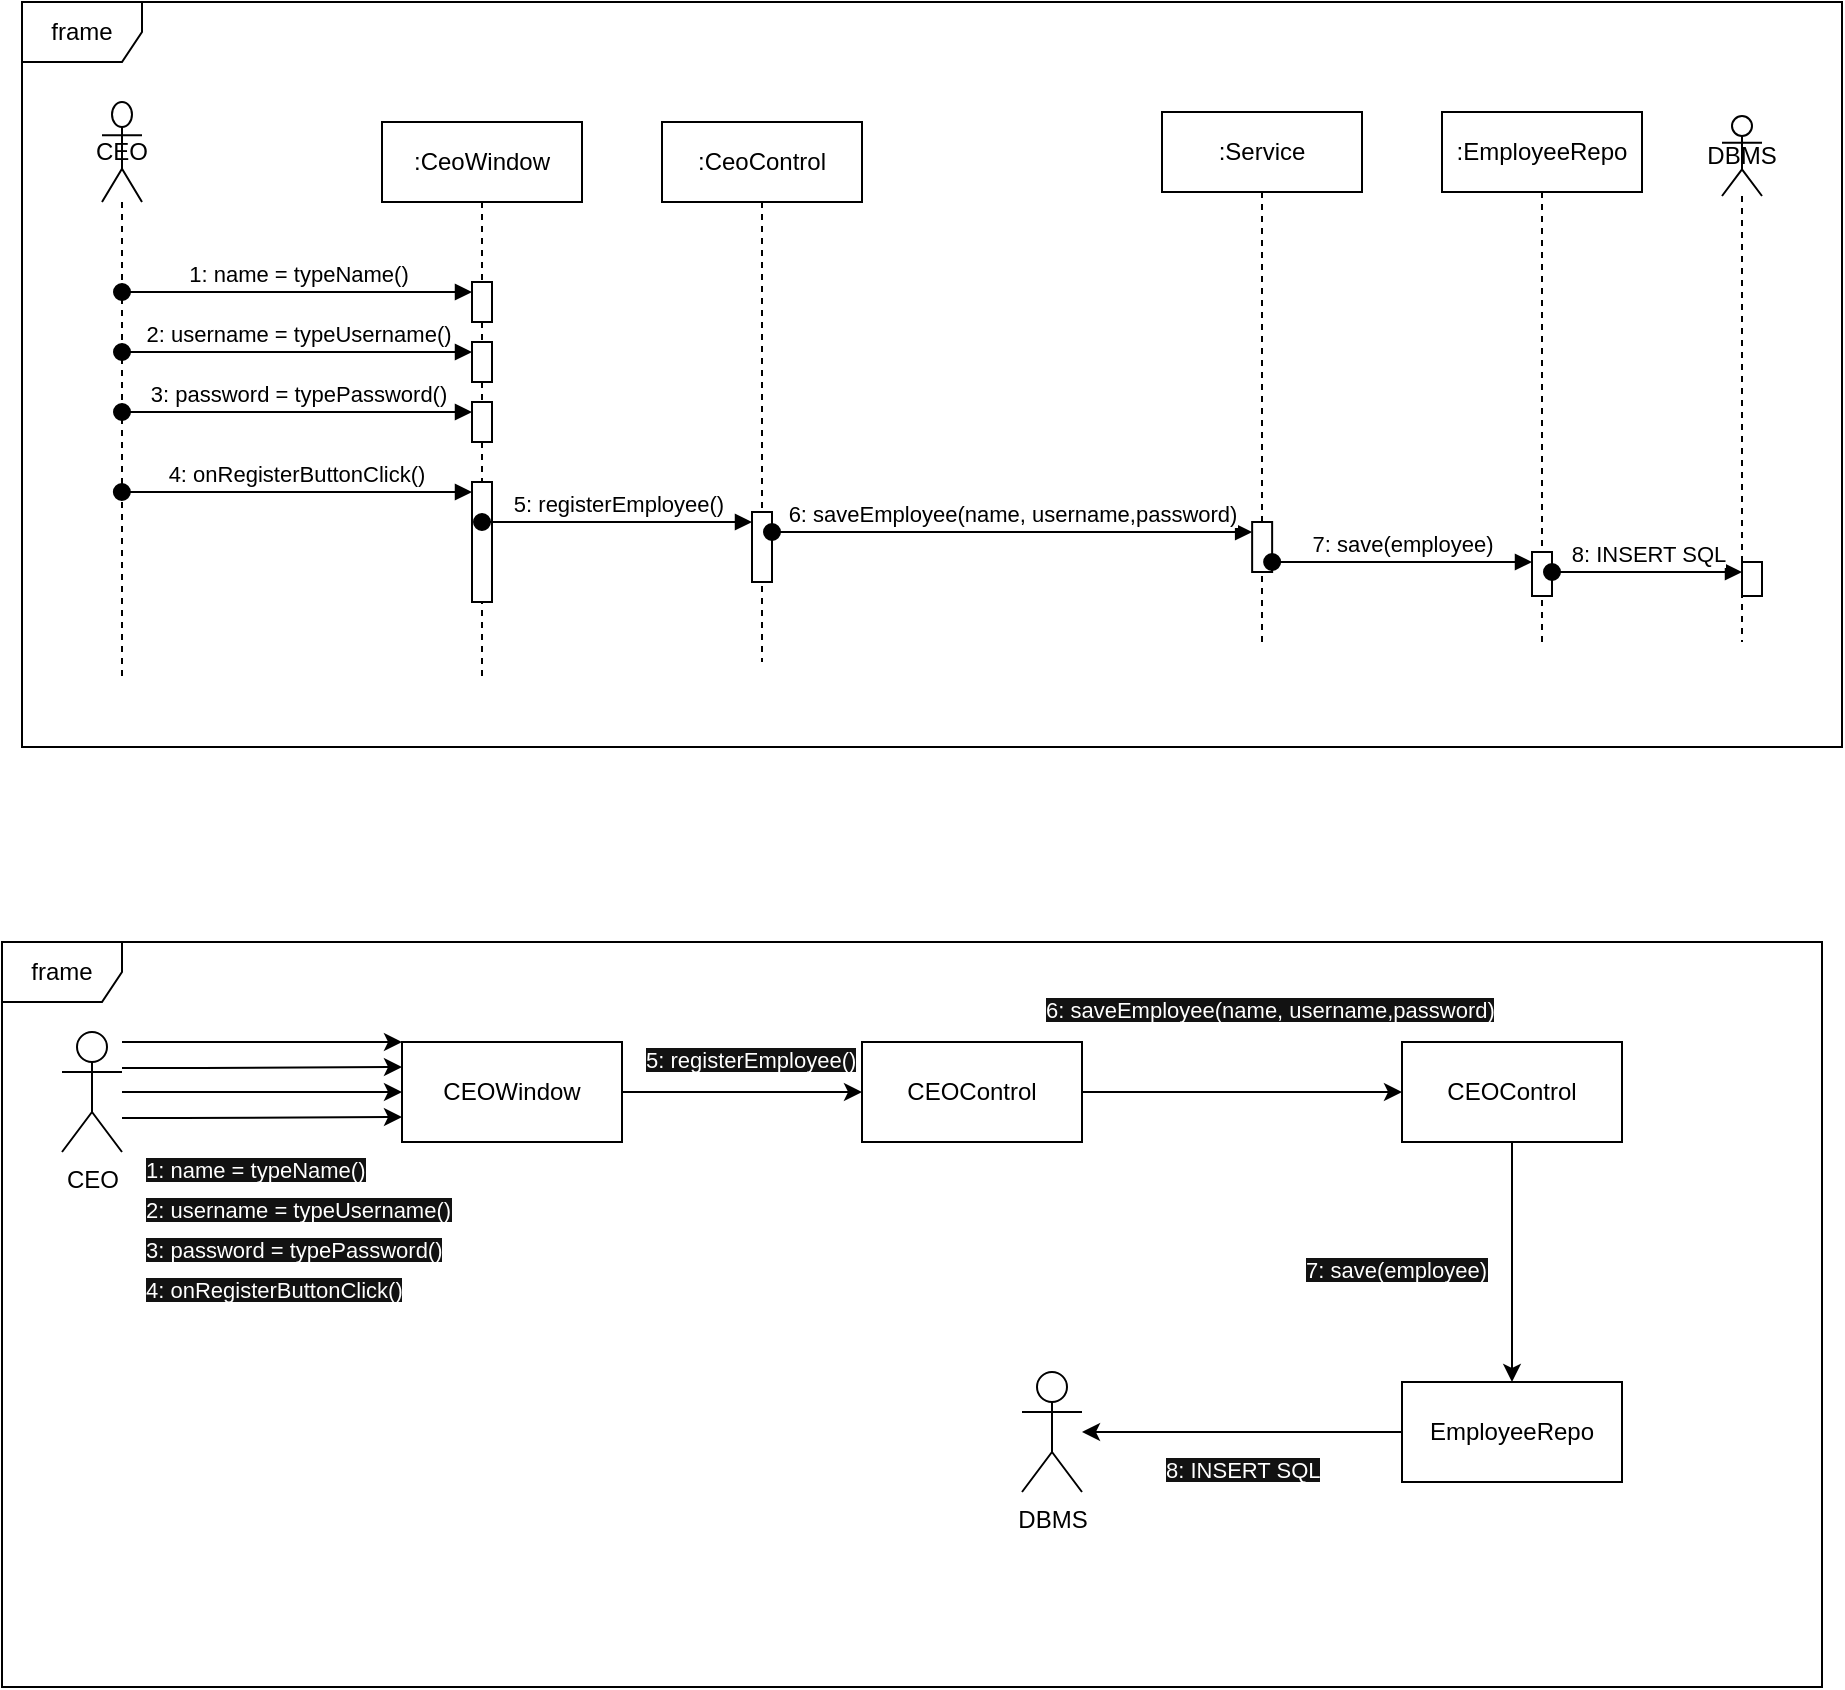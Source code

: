 <mxfile version="27.0.5">
  <diagram name="Page-1" id="2YBvvXClWsGukQMizWep">
    <mxGraphModel dx="1338" dy="861" grid="1" gridSize="10" guides="1" tooltips="1" connect="1" arrows="1" fold="1" page="1" pageScale="1" pageWidth="850" pageHeight="1100" math="0" shadow="0">
      <root>
        <mxCell id="0" />
        <mxCell id="1" parent="0" />
        <mxCell id="phvnPfN1lv3uOy2Ebowl-1" value="frame" style="shape=umlFrame;whiteSpace=wrap;html=1;pointerEvents=0;" parent="1" vertex="1">
          <mxGeometry x="80" y="60" width="910" height="372.5" as="geometry" />
        </mxCell>
        <mxCell id="phvnPfN1lv3uOy2Ebowl-3" value="CEO" style="shape=umlLifeline;perimeter=lifelinePerimeter;whiteSpace=wrap;html=1;container=1;dropTarget=0;collapsible=0;recursiveResize=0;outlineConnect=0;portConstraint=eastwest;newEdgeStyle={&quot;curved&quot;:0,&quot;rounded&quot;:0};participant=umlActor;size=50;" parent="1" vertex="1">
          <mxGeometry x="120" y="110" width="20" height="290" as="geometry" />
        </mxCell>
        <mxCell id="phvnPfN1lv3uOy2Ebowl-4" value=":CeoWindow" style="shape=umlLifeline;perimeter=lifelinePerimeter;whiteSpace=wrap;html=1;container=1;dropTarget=0;collapsible=0;recursiveResize=0;outlineConnect=0;portConstraint=eastwest;newEdgeStyle={&quot;curved&quot;:0,&quot;rounded&quot;:0};" parent="1" vertex="1">
          <mxGeometry x="260" y="120" width="100" height="280" as="geometry" />
        </mxCell>
        <mxCell id="phvnPfN1lv3uOy2Ebowl-18" value="" style="html=1;points=[[0,0,0,0,5],[0,1,0,0,-5],[1,0,0,0,5],[1,1,0,0,-5]];perimeter=orthogonalPerimeter;outlineConnect=0;targetShapes=umlLifeline;portConstraint=eastwest;newEdgeStyle={&quot;curved&quot;:0,&quot;rounded&quot;:0};" parent="phvnPfN1lv3uOy2Ebowl-4" vertex="1">
          <mxGeometry x="45" y="80" width="10" height="20" as="geometry" />
        </mxCell>
        <mxCell id="phvnPfN1lv3uOy2Ebowl-20" value="" style="html=1;points=[[0,0,0,0,5],[0,1,0,0,-5],[1,0,0,0,5],[1,1,0,0,-5]];perimeter=orthogonalPerimeter;outlineConnect=0;targetShapes=umlLifeline;portConstraint=eastwest;newEdgeStyle={&quot;curved&quot;:0,&quot;rounded&quot;:0};" parent="phvnPfN1lv3uOy2Ebowl-4" vertex="1">
          <mxGeometry x="45" y="110" width="10" height="20" as="geometry" />
        </mxCell>
        <mxCell id="phvnPfN1lv3uOy2Ebowl-24" value="" style="html=1;points=[[0,0,0,0,5],[0,1,0,0,-5],[1,0,0,0,5],[1,1,0,0,-5]];perimeter=orthogonalPerimeter;outlineConnect=0;targetShapes=umlLifeline;portConstraint=eastwest;newEdgeStyle={&quot;curved&quot;:0,&quot;rounded&quot;:0};" parent="phvnPfN1lv3uOy2Ebowl-4" vertex="1">
          <mxGeometry x="45" y="140" width="10" height="20" as="geometry" />
        </mxCell>
        <mxCell id="phvnPfN1lv3uOy2Ebowl-26" value="" style="html=1;points=[[0,0,0,0,5],[0,1,0,0,-5],[1,0,0,0,5],[1,1,0,0,-5]];perimeter=orthogonalPerimeter;outlineConnect=0;targetShapes=umlLifeline;portConstraint=eastwest;newEdgeStyle={&quot;curved&quot;:0,&quot;rounded&quot;:0};" parent="phvnPfN1lv3uOy2Ebowl-4" vertex="1">
          <mxGeometry x="45" y="180" width="10" height="60" as="geometry" />
        </mxCell>
        <mxCell id="phvnPfN1lv3uOy2Ebowl-5" value=":CeoControl" style="shape=umlLifeline;perimeter=lifelinePerimeter;whiteSpace=wrap;html=1;container=1;dropTarget=0;collapsible=0;recursiveResize=0;outlineConnect=0;portConstraint=eastwest;newEdgeStyle={&quot;curved&quot;:0,&quot;rounded&quot;:0};" parent="1" vertex="1">
          <mxGeometry x="400" y="120" width="100" height="270" as="geometry" />
        </mxCell>
        <mxCell id="phvnPfN1lv3uOy2Ebowl-28" value="" style="html=1;points=[[0,0,0,0,5],[0,1,0,0,-5],[1,0,0,0,5],[1,1,0,0,-5]];perimeter=orthogonalPerimeter;outlineConnect=0;targetShapes=umlLifeline;portConstraint=eastwest;newEdgeStyle={&quot;curved&quot;:0,&quot;rounded&quot;:0};" parent="phvnPfN1lv3uOy2Ebowl-5" vertex="1">
          <mxGeometry x="45" y="195" width="10" height="35" as="geometry" />
        </mxCell>
        <mxCell id="phvnPfN1lv3uOy2Ebowl-6" value=":Service" style="shape=umlLifeline;perimeter=lifelinePerimeter;whiteSpace=wrap;html=1;container=1;dropTarget=0;collapsible=0;recursiveResize=0;outlineConnect=0;portConstraint=eastwest;newEdgeStyle={&quot;curved&quot;:0,&quot;rounded&quot;:0};" parent="1" vertex="1">
          <mxGeometry x="650" y="115" width="100" height="265" as="geometry" />
        </mxCell>
        <mxCell id="phvnPfN1lv3uOy2Ebowl-30" value="" style="html=1;points=[[0,0,0,0,5],[0,1,0,0,-5],[1,0,0,0,5],[1,1,0,0,-5]];perimeter=orthogonalPerimeter;outlineConnect=0;targetShapes=umlLifeline;portConstraint=eastwest;newEdgeStyle={&quot;curved&quot;:0,&quot;rounded&quot;:0};" parent="phvnPfN1lv3uOy2Ebowl-6" vertex="1">
          <mxGeometry x="45.07" y="205" width="10" height="25" as="geometry" />
        </mxCell>
        <mxCell id="phvnPfN1lv3uOy2Ebowl-19" value="1: name = typeName()" style="html=1;verticalAlign=bottom;startArrow=oval;endArrow=block;startSize=8;curved=0;rounded=0;entryX=0;entryY=0;entryDx=0;entryDy=5;" parent="1" source="phvnPfN1lv3uOy2Ebowl-3" target="phvnPfN1lv3uOy2Ebowl-18" edge="1">
          <mxGeometry relative="1" as="geometry">
            <mxPoint x="215" y="205" as="sourcePoint" />
          </mxGeometry>
        </mxCell>
        <mxCell id="phvnPfN1lv3uOy2Ebowl-21" value="2: username = typeUsername()" style="html=1;verticalAlign=bottom;startArrow=oval;endArrow=block;startSize=8;curved=0;rounded=0;entryX=0;entryY=0;entryDx=0;entryDy=5;" parent="1" source="phvnPfN1lv3uOy2Ebowl-3" target="phvnPfN1lv3uOy2Ebowl-20" edge="1">
          <mxGeometry relative="1" as="geometry">
            <mxPoint x="149.929" y="235" as="sourcePoint" />
          </mxGeometry>
        </mxCell>
        <mxCell id="phvnPfN1lv3uOy2Ebowl-25" value="3: password = typePassword()" style="html=1;verticalAlign=bottom;startArrow=oval;endArrow=block;startSize=8;curved=0;rounded=0;entryX=0;entryY=0;entryDx=0;entryDy=5;" parent="1" source="phvnPfN1lv3uOy2Ebowl-3" target="phvnPfN1lv3uOy2Ebowl-24" edge="1">
          <mxGeometry relative="1" as="geometry">
            <mxPoint x="235" y="275" as="sourcePoint" />
          </mxGeometry>
        </mxCell>
        <mxCell id="phvnPfN1lv3uOy2Ebowl-27" value="4: onRegisterButtonClick()" style="html=1;verticalAlign=bottom;startArrow=oval;endArrow=block;startSize=8;curved=0;rounded=0;entryX=0;entryY=0;entryDx=0;entryDy=5;" parent="1" target="phvnPfN1lv3uOy2Ebowl-26" edge="1">
          <mxGeometry relative="1" as="geometry">
            <mxPoint x="129.929" y="305" as="sourcePoint" />
          </mxGeometry>
        </mxCell>
        <mxCell id="phvnPfN1lv3uOy2Ebowl-29" value="5: registerEmployee()" style="html=1;verticalAlign=bottom;startArrow=oval;endArrow=block;startSize=8;curved=0;rounded=0;entryX=0;entryY=0;entryDx=0;entryDy=5;" parent="1" source="phvnPfN1lv3uOy2Ebowl-4" target="phvnPfN1lv3uOy2Ebowl-28" edge="1">
          <mxGeometry relative="1" as="geometry">
            <mxPoint x="375" y="320" as="sourcePoint" />
          </mxGeometry>
        </mxCell>
        <mxCell id="phvnPfN1lv3uOy2Ebowl-31" value="6: saveEmployee(name, username,password)" style="html=1;verticalAlign=bottom;startArrow=oval;endArrow=block;startSize=8;curved=0;rounded=0;entryX=0;entryY=0;entryDx=0;entryDy=5;" parent="1" source="phvnPfN1lv3uOy2Ebowl-28" target="phvnPfN1lv3uOy2Ebowl-30" edge="1">
          <mxGeometry relative="1" as="geometry">
            <mxPoint x="449.999" y="330" as="sourcePoint" />
          </mxGeometry>
        </mxCell>
        <mxCell id="UtO_LqcCBoEkJ292XgPF-1" value=":EmployeeRepo" style="shape=umlLifeline;perimeter=lifelinePerimeter;whiteSpace=wrap;html=1;container=1;dropTarget=0;collapsible=0;recursiveResize=0;outlineConnect=0;portConstraint=eastwest;newEdgeStyle={&quot;curved&quot;:0,&quot;rounded&quot;:0};" parent="1" vertex="1">
          <mxGeometry x="790" y="115" width="100" height="265" as="geometry" />
        </mxCell>
        <mxCell id="UtO_LqcCBoEkJ292XgPF-3" value="" style="html=1;points=[[0,0,0,0,5],[0,1,0,0,-5],[1,0,0,0,5],[1,1,0,0,-5]];perimeter=orthogonalPerimeter;outlineConnect=0;targetShapes=umlLifeline;portConstraint=eastwest;newEdgeStyle={&quot;curved&quot;:0,&quot;rounded&quot;:0};" parent="UtO_LqcCBoEkJ292XgPF-1" vertex="1">
          <mxGeometry x="45" y="220" width="10" height="22" as="geometry" />
        </mxCell>
        <mxCell id="UtO_LqcCBoEkJ292XgPF-4" value="7: save(employee)" style="html=1;verticalAlign=bottom;startArrow=oval;endArrow=block;startSize=8;curved=0;rounded=0;entryX=0;entryY=0;entryDx=0;entryDy=5;" parent="1" source="phvnPfN1lv3uOy2Ebowl-30" target="UtO_LqcCBoEkJ292XgPF-3" edge="1">
          <mxGeometry relative="1" as="geometry">
            <mxPoint x="915" y="133" as="sourcePoint" />
          </mxGeometry>
        </mxCell>
        <mxCell id="UtO_LqcCBoEkJ292XgPF-6" value="DBMS" style="shape=umlLifeline;perimeter=lifelinePerimeter;whiteSpace=wrap;html=1;container=1;dropTarget=0;collapsible=0;recursiveResize=0;outlineConnect=0;portConstraint=eastwest;newEdgeStyle={&quot;curved&quot;:0,&quot;rounded&quot;:0};participant=umlActor;" parent="1" vertex="1">
          <mxGeometry x="930" y="117" width="20" height="263" as="geometry" />
        </mxCell>
        <mxCell id="UtO_LqcCBoEkJ292XgPF-9" style="edgeStyle=orthogonalEdgeStyle;rounded=0;orthogonalLoop=1;jettySize=auto;html=1;curved=0;exitX=0;exitY=0;exitDx=0;exitDy=5;exitPerimeter=0;" parent="UtO_LqcCBoEkJ292XgPF-6" source="UtO_LqcCBoEkJ292XgPF-7" edge="1">
          <mxGeometry relative="1" as="geometry">
            <mxPoint x="9.793" y="228.034" as="targetPoint" />
          </mxGeometry>
        </mxCell>
        <mxCell id="UtO_LqcCBoEkJ292XgPF-7" value="" style="html=1;points=[[0,0,0,0,5],[0,1,0,0,-5],[1,0,0,0,5],[1,1,0,0,-5]];perimeter=orthogonalPerimeter;outlineConnect=0;targetShapes=umlLifeline;portConstraint=eastwest;newEdgeStyle={&quot;curved&quot;:0,&quot;rounded&quot;:0};" parent="UtO_LqcCBoEkJ292XgPF-6" vertex="1">
          <mxGeometry x="10" y="223" width="10" height="17" as="geometry" />
        </mxCell>
        <mxCell id="UtO_LqcCBoEkJ292XgPF-8" value="8: INSERT SQL" style="html=1;verticalAlign=bottom;startArrow=oval;endArrow=block;startSize=8;curved=0;rounded=0;entryX=0;entryY=0;entryDx=0;entryDy=5;" parent="1" source="UtO_LqcCBoEkJ292XgPF-3" target="UtO_LqcCBoEkJ292XgPF-7" edge="1">
          <mxGeometry relative="1" as="geometry">
            <mxPoint x="885" y="298" as="sourcePoint" />
          </mxGeometry>
        </mxCell>
        <mxCell id="HY1ZHthKiCPsVmYc5iP9-1" value="frame" style="shape=umlFrame;whiteSpace=wrap;html=1;pointerEvents=0;" vertex="1" parent="1">
          <mxGeometry x="70" y="530" width="910" height="372.5" as="geometry" />
        </mxCell>
        <mxCell id="HY1ZHthKiCPsVmYc5iP9-17" style="edgeStyle=orthogonalEdgeStyle;rounded=0;orthogonalLoop=1;jettySize=auto;html=1;entryX=0;entryY=0.5;entryDx=0;entryDy=0;" edge="1" parent="1" source="HY1ZHthKiCPsVmYc5iP9-2" target="HY1ZHthKiCPsVmYc5iP9-16">
          <mxGeometry relative="1" as="geometry" />
        </mxCell>
        <mxCell id="HY1ZHthKiCPsVmYc5iP9-2" value="CEOWindow" style="html=1;whiteSpace=wrap;" vertex="1" parent="1">
          <mxGeometry x="270" y="580" width="110" height="50" as="geometry" />
        </mxCell>
        <mxCell id="HY1ZHthKiCPsVmYc5iP9-6" style="edgeStyle=orthogonalEdgeStyle;rounded=0;orthogonalLoop=1;jettySize=auto;html=1;entryX=0;entryY=0.25;entryDx=0;entryDy=0;" edge="1" parent="1" source="HY1ZHthKiCPsVmYc5iP9-3" target="HY1ZHthKiCPsVmYc5iP9-2">
          <mxGeometry relative="1" as="geometry">
            <Array as="points">
              <mxPoint x="170" y="593" />
              <mxPoint x="170" y="593" />
            </Array>
          </mxGeometry>
        </mxCell>
        <mxCell id="HY1ZHthKiCPsVmYc5iP9-7" style="edgeStyle=orthogonalEdgeStyle;rounded=0;orthogonalLoop=1;jettySize=auto;html=1;entryX=0;entryY=0.5;entryDx=0;entryDy=0;" edge="1" parent="1" source="HY1ZHthKiCPsVmYc5iP9-3" target="HY1ZHthKiCPsVmYc5iP9-2">
          <mxGeometry relative="1" as="geometry" />
        </mxCell>
        <mxCell id="HY1ZHthKiCPsVmYc5iP9-8" style="edgeStyle=orthogonalEdgeStyle;rounded=0;orthogonalLoop=1;jettySize=auto;html=1;entryX=0;entryY=0.75;entryDx=0;entryDy=0;" edge="1" parent="1" source="HY1ZHthKiCPsVmYc5iP9-3" target="HY1ZHthKiCPsVmYc5iP9-2">
          <mxGeometry relative="1" as="geometry">
            <Array as="points">
              <mxPoint x="160" y="618" />
              <mxPoint x="160" y="618" />
            </Array>
          </mxGeometry>
        </mxCell>
        <mxCell id="HY1ZHthKiCPsVmYc5iP9-3" value="CEO&lt;div&gt;&lt;br&gt;&lt;/div&gt;" style="shape=umlActor;verticalLabelPosition=bottom;verticalAlign=top;html=1;" vertex="1" parent="1">
          <mxGeometry x="100" y="575" width="30" height="60" as="geometry" />
        </mxCell>
        <mxCell id="HY1ZHthKiCPsVmYc5iP9-11" style="edgeStyle=orthogonalEdgeStyle;rounded=0;orthogonalLoop=1;jettySize=auto;html=1;entryX=0;entryY=0.25;entryDx=0;entryDy=0;" edge="1" parent="1">
          <mxGeometry relative="1" as="geometry">
            <mxPoint x="130" y="580" as="sourcePoint" />
            <mxPoint x="270" y="580" as="targetPoint" />
            <Array as="points">
              <mxPoint x="170" y="580" />
              <mxPoint x="170" y="580" />
            </Array>
          </mxGeometry>
        </mxCell>
        <mxCell id="HY1ZHthKiCPsVmYc5iP9-12" value="&lt;span style=&quot;caret-color: rgb(255, 255, 255); color: rgb(255, 255, 255); font-family: Helvetica; font-size: 11px; font-style: normal; font-variant-caps: normal; font-weight: 400; letter-spacing: normal; orphans: auto; text-align: center; text-indent: 0px; text-transform: none; white-space: nowrap; widows: auto; word-spacing: 0px; -webkit-text-stroke-width: 0px; background-color: rgb(18, 18, 18); text-decoration: none; display: inline !important; float: none;&quot;&gt;1: name = typeName()&lt;/span&gt;" style="text;whiteSpace=wrap;html=1;" vertex="1" parent="1">
          <mxGeometry x="140" y="630" width="140" height="40" as="geometry" />
        </mxCell>
        <mxCell id="HY1ZHthKiCPsVmYc5iP9-13" value="&lt;span style=&quot;caret-color: rgb(255, 255, 255); color: rgb(255, 255, 255); font-family: Helvetica; font-size: 11px; font-style: normal; font-variant-caps: normal; font-weight: 400; letter-spacing: normal; orphans: auto; text-align: center; text-indent: 0px; text-transform: none; white-space: nowrap; widows: auto; word-spacing: 0px; -webkit-text-stroke-width: 0px; background-color: rgb(18, 18, 18); text-decoration: none; display: inline !important; float: none;&quot;&gt;2: username = typeUsername()&lt;/span&gt;" style="text;whiteSpace=wrap;html=1;" vertex="1" parent="1">
          <mxGeometry x="140" y="650" width="160" height="20" as="geometry" />
        </mxCell>
        <mxCell id="HY1ZHthKiCPsVmYc5iP9-14" value="&lt;span style=&quot;caret-color: rgb(255, 255, 255); color: rgb(255, 255, 255); font-family: Helvetica; font-size: 11px; font-style: normal; font-variant-caps: normal; font-weight: 400; letter-spacing: normal; orphans: auto; text-align: center; text-indent: 0px; text-transform: none; white-space: nowrap; widows: auto; word-spacing: 0px; -webkit-text-stroke-width: 0px; background-color: rgb(18, 18, 18); text-decoration: none; display: inline !important; float: none;&quot;&gt;3: password = typePassword()&lt;/span&gt;" style="text;whiteSpace=wrap;html=1;" vertex="1" parent="1">
          <mxGeometry x="140" y="670" width="180" height="40" as="geometry" />
        </mxCell>
        <mxCell id="HY1ZHthKiCPsVmYc5iP9-15" value="&lt;span style=&quot;caret-color: rgb(255, 255, 255); color: rgb(255, 255, 255); font-family: Helvetica; font-size: 11px; font-style: normal; font-variant-caps: normal; font-weight: 400; letter-spacing: normal; orphans: auto; text-align: center; text-indent: 0px; text-transform: none; white-space: nowrap; widows: auto; word-spacing: 0px; -webkit-text-stroke-width: 0px; background-color: rgb(18, 18, 18); text-decoration: none; display: inline !important; float: none;&quot;&gt;4: onRegisterButtonClick()&lt;/span&gt;" style="text;whiteSpace=wrap;html=1;" vertex="1" parent="1">
          <mxGeometry x="140" y="690" width="160" height="40" as="geometry" />
        </mxCell>
        <mxCell id="HY1ZHthKiCPsVmYc5iP9-20" style="edgeStyle=orthogonalEdgeStyle;rounded=0;orthogonalLoop=1;jettySize=auto;html=1;entryX=0;entryY=0.5;entryDx=0;entryDy=0;" edge="1" parent="1" source="HY1ZHthKiCPsVmYc5iP9-16" target="HY1ZHthKiCPsVmYc5iP9-19">
          <mxGeometry relative="1" as="geometry" />
        </mxCell>
        <mxCell id="HY1ZHthKiCPsVmYc5iP9-16" value="CEOControl" style="html=1;whiteSpace=wrap;" vertex="1" parent="1">
          <mxGeometry x="500" y="580" width="110" height="50" as="geometry" />
        </mxCell>
        <mxCell id="HY1ZHthKiCPsVmYc5iP9-18" value="&lt;span style=&quot;caret-color: rgb(255, 255, 255); color: rgb(255, 255, 255); font-family: Helvetica; font-size: 11px; font-style: normal; font-variant-caps: normal; font-weight: 400; letter-spacing: normal; orphans: auto; text-align: center; text-indent: 0px; text-transform: none; white-space: nowrap; widows: auto; word-spacing: 0px; -webkit-text-stroke-width: 0px; background-color: rgb(18, 18, 18); text-decoration: none; display: inline !important; float: none;&quot;&gt;5: registerEmployee()&lt;/span&gt;" style="text;whiteSpace=wrap;html=1;" vertex="1" parent="1">
          <mxGeometry x="390" y="575" width="110" height="30" as="geometry" />
        </mxCell>
        <mxCell id="HY1ZHthKiCPsVmYc5iP9-23" style="edgeStyle=orthogonalEdgeStyle;rounded=0;orthogonalLoop=1;jettySize=auto;html=1;entryX=0.5;entryY=0;entryDx=0;entryDy=0;" edge="1" parent="1" source="HY1ZHthKiCPsVmYc5iP9-19" target="HY1ZHthKiCPsVmYc5iP9-22">
          <mxGeometry relative="1" as="geometry" />
        </mxCell>
        <mxCell id="HY1ZHthKiCPsVmYc5iP9-19" value="CEOControl" style="html=1;whiteSpace=wrap;" vertex="1" parent="1">
          <mxGeometry x="770" y="580" width="110" height="50" as="geometry" />
        </mxCell>
        <mxCell id="HY1ZHthKiCPsVmYc5iP9-21" value="&lt;span style=&quot;caret-color: rgb(255, 255, 255); color: rgb(255, 255, 255); font-family: Helvetica; font-size: 11px; font-style: normal; font-variant-caps: normal; font-weight: 400; letter-spacing: normal; orphans: auto; text-align: center; text-indent: 0px; text-transform: none; white-space: nowrap; widows: auto; word-spacing: 0px; -webkit-text-stroke-width: 0px; background-color: rgb(18, 18, 18); text-decoration: none; display: inline !important; float: none;&quot;&gt;6: saveEmployee(name, username,password)&lt;/span&gt;" style="text;whiteSpace=wrap;html=1;" vertex="1" parent="1">
          <mxGeometry x="590" y="550" width="260" height="40" as="geometry" />
        </mxCell>
        <mxCell id="HY1ZHthKiCPsVmYc5iP9-26" style="edgeStyle=orthogonalEdgeStyle;rounded=0;orthogonalLoop=1;jettySize=auto;html=1;" edge="1" parent="1" source="HY1ZHthKiCPsVmYc5iP9-22" target="HY1ZHthKiCPsVmYc5iP9-25">
          <mxGeometry relative="1" as="geometry" />
        </mxCell>
        <mxCell id="HY1ZHthKiCPsVmYc5iP9-22" value="EmployeeRepo" style="html=1;whiteSpace=wrap;" vertex="1" parent="1">
          <mxGeometry x="770" y="750" width="110" height="50" as="geometry" />
        </mxCell>
        <mxCell id="HY1ZHthKiCPsVmYc5iP9-24" value="&lt;span style=&quot;caret-color: rgb(255, 255, 255); color: rgb(255, 255, 255); font-family: Helvetica; font-size: 11px; font-style: normal; font-variant-caps: normal; font-weight: 400; letter-spacing: normal; orphans: auto; text-align: center; text-indent: 0px; text-transform: none; white-space: nowrap; widows: auto; word-spacing: 0px; -webkit-text-stroke-width: 0px; background-color: rgb(18, 18, 18); text-decoration: none; display: inline !important; float: none;&quot;&gt;7: save(employee)&lt;/span&gt;" style="text;whiteSpace=wrap;html=1;" vertex="1" parent="1">
          <mxGeometry x="720" y="680" width="120" height="40" as="geometry" />
        </mxCell>
        <mxCell id="HY1ZHthKiCPsVmYc5iP9-25" value="DBMS" style="shape=umlActor;verticalLabelPosition=bottom;verticalAlign=top;html=1;" vertex="1" parent="1">
          <mxGeometry x="580" y="745" width="30" height="60" as="geometry" />
        </mxCell>
        <mxCell id="HY1ZHthKiCPsVmYc5iP9-27" value="&lt;span style=&quot;caret-color: rgb(255, 255, 255); color: rgb(255, 255, 255); font-family: Helvetica; font-size: 11px; font-style: normal; font-variant-caps: normal; font-weight: 400; letter-spacing: normal; orphans: auto; text-align: center; text-indent: 0px; text-transform: none; white-space: nowrap; widows: auto; word-spacing: 0px; -webkit-text-stroke-width: 0px; background-color: rgb(18, 18, 18); text-decoration: none; display: inline !important; float: none;&quot;&gt;8: INSERT SQL&lt;/span&gt;" style="text;whiteSpace=wrap;html=1;" vertex="1" parent="1">
          <mxGeometry x="650" y="780" width="110" height="40" as="geometry" />
        </mxCell>
      </root>
    </mxGraphModel>
  </diagram>
</mxfile>
